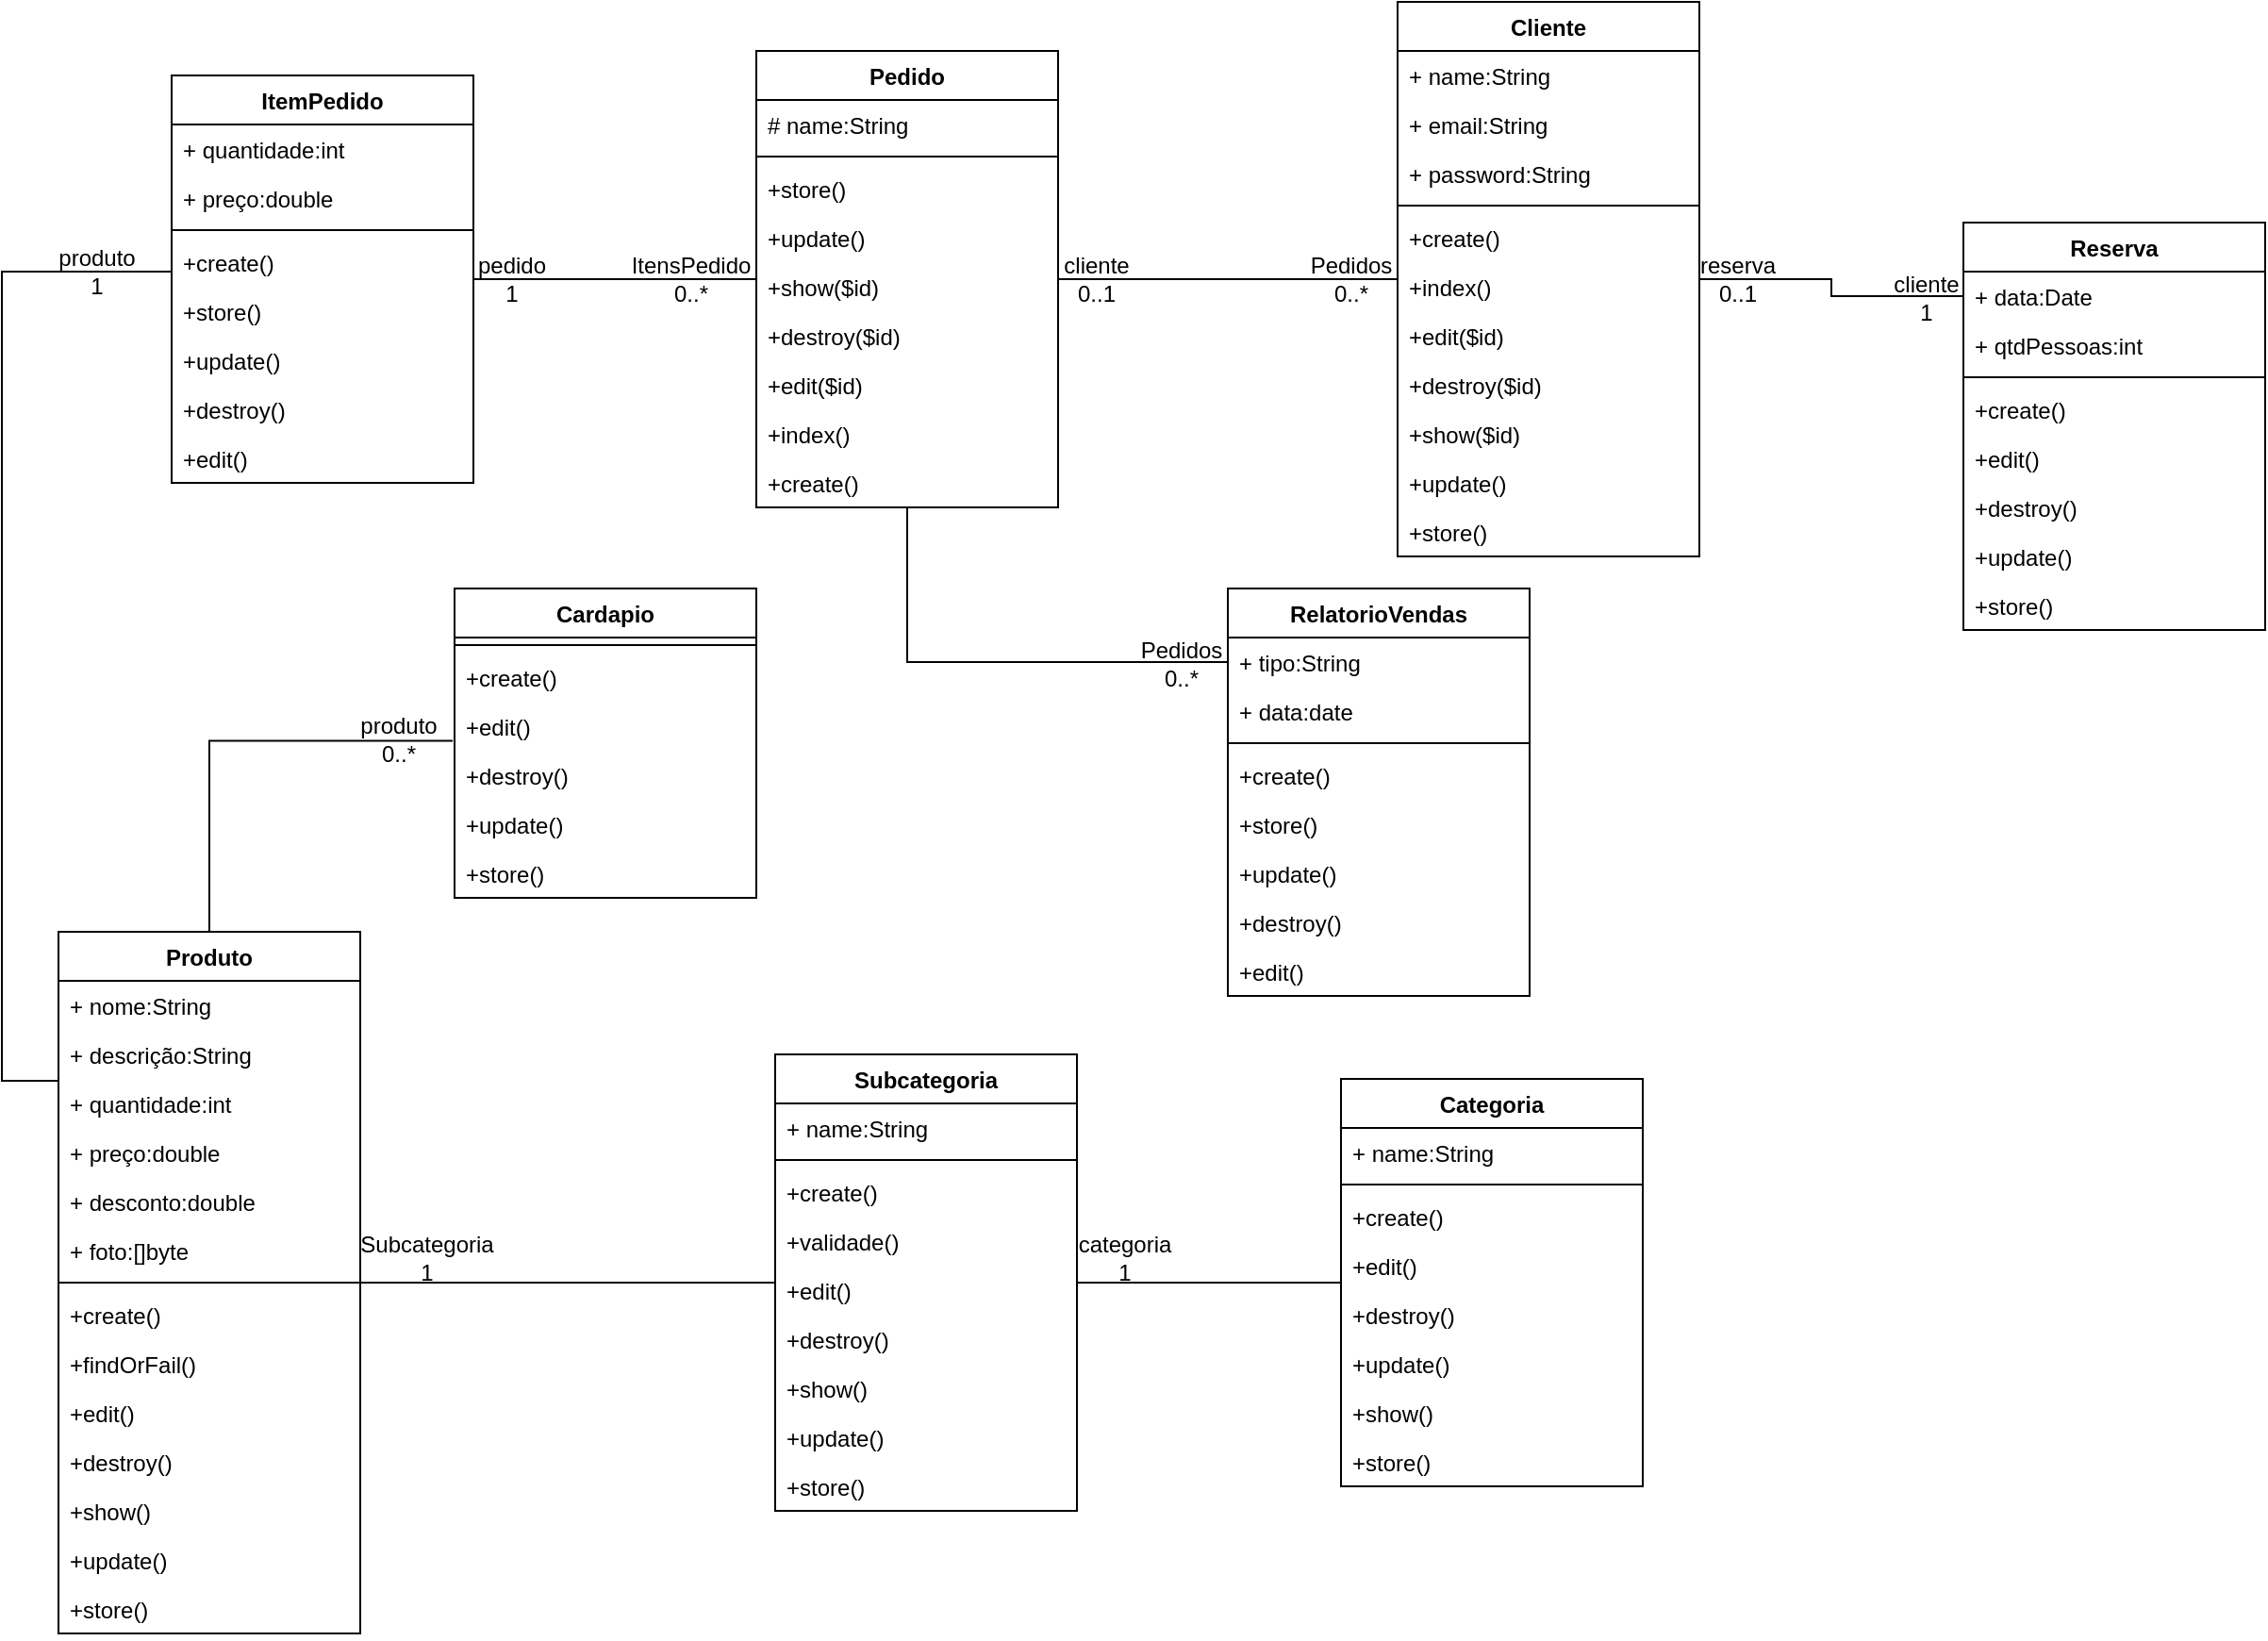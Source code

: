 <mxfile version="24.8.6">
  <diagram name="Página-1" id="J5iWFvrK3EsgheYgqDBt">
    <mxGraphModel dx="1877" dy="522" grid="1" gridSize="10" guides="1" tooltips="1" connect="1" arrows="1" fold="1" page="1" pageScale="1" pageWidth="827" pageHeight="1169" math="0" shadow="0">
      <root>
        <mxCell id="0" />
        <mxCell id="1" parent="0" />
        <mxCell id="fAziACxKbM16neRD7MJt-7" value="Cliente&lt;div&gt;&lt;br&gt;&lt;/div&gt;&lt;div&gt;&lt;br&gt;&lt;/div&gt;" style="swimlane;fontStyle=1;align=center;verticalAlign=top;childLayout=stackLayout;horizontal=1;startSize=26;horizontalStack=0;resizeParent=1;resizeParentMax=0;resizeLast=0;collapsible=1;marginBottom=0;whiteSpace=wrap;html=1;" vertex="1" parent="1">
          <mxGeometry x="640" y="159" width="160" height="294" as="geometry" />
        </mxCell>
        <mxCell id="fAziACxKbM16neRD7MJt-8" value="+ name:String&lt;div&gt;&lt;br&gt;&lt;/div&gt;" style="text;strokeColor=none;fillColor=none;align=left;verticalAlign=top;spacingLeft=4;spacingRight=4;overflow=hidden;rotatable=0;points=[[0,0.5],[1,0.5]];portConstraint=eastwest;whiteSpace=wrap;html=1;" vertex="1" parent="fAziACxKbM16neRD7MJt-7">
          <mxGeometry y="26" width="160" height="26" as="geometry" />
        </mxCell>
        <mxCell id="fAziACxKbM16neRD7MJt-9" value="+ email:String" style="text;strokeColor=none;fillColor=none;align=left;verticalAlign=top;spacingLeft=4;spacingRight=4;overflow=hidden;rotatable=0;points=[[0,0.5],[1,0.5]];portConstraint=eastwest;whiteSpace=wrap;html=1;" vertex="1" parent="fAziACxKbM16neRD7MJt-7">
          <mxGeometry y="52" width="160" height="26" as="geometry" />
        </mxCell>
        <mxCell id="fAziACxKbM16neRD7MJt-10" value="+ password:String" style="text;strokeColor=none;fillColor=none;align=left;verticalAlign=top;spacingLeft=4;spacingRight=4;overflow=hidden;rotatable=0;points=[[0,0.5],[1,0.5]];portConstraint=eastwest;whiteSpace=wrap;html=1;" vertex="1" parent="fAziACxKbM16neRD7MJt-7">
          <mxGeometry y="78" width="160" height="26" as="geometry" />
        </mxCell>
        <mxCell id="fAziACxKbM16neRD7MJt-11" value="" style="line;strokeWidth=1;fillColor=none;align=left;verticalAlign=middle;spacingTop=-1;spacingLeft=3;spacingRight=3;rotatable=0;labelPosition=right;points=[];portConstraint=eastwest;strokeColor=inherit;" vertex="1" parent="fAziACxKbM16neRD7MJt-7">
          <mxGeometry y="104" width="160" height="8" as="geometry" />
        </mxCell>
        <mxCell id="fAziACxKbM16neRD7MJt-127" value="+create()" style="text;strokeColor=none;fillColor=none;align=left;verticalAlign=top;spacingLeft=4;spacingRight=4;overflow=hidden;rotatable=0;points=[[0,0.5],[1,0.5]];portConstraint=eastwest;whiteSpace=wrap;html=1;" vertex="1" parent="fAziACxKbM16neRD7MJt-7">
          <mxGeometry y="112" width="160" height="26" as="geometry" />
        </mxCell>
        <mxCell id="fAziACxKbM16neRD7MJt-126" value="+index&lt;span style=&quot;background-color: initial;&quot;&gt;()&lt;/span&gt;" style="text;strokeColor=none;fillColor=none;align=left;verticalAlign=top;spacingLeft=4;spacingRight=4;overflow=hidden;rotatable=0;points=[[0,0.5],[1,0.5]];portConstraint=eastwest;whiteSpace=wrap;html=1;" vertex="1" parent="fAziACxKbM16neRD7MJt-7">
          <mxGeometry y="138" width="160" height="26" as="geometry" />
        </mxCell>
        <mxCell id="fAziACxKbM16neRD7MJt-125" value="+edit($id)" style="text;strokeColor=none;fillColor=none;align=left;verticalAlign=top;spacingLeft=4;spacingRight=4;overflow=hidden;rotatable=0;points=[[0,0.5],[1,0.5]];portConstraint=eastwest;whiteSpace=wrap;html=1;" vertex="1" parent="fAziACxKbM16neRD7MJt-7">
          <mxGeometry y="164" width="160" height="26" as="geometry" />
        </mxCell>
        <mxCell id="fAziACxKbM16neRD7MJt-124" value="+destroy($id)" style="text;strokeColor=none;fillColor=none;align=left;verticalAlign=top;spacingLeft=4;spacingRight=4;overflow=hidden;rotatable=0;points=[[0,0.5],[1,0.5]];portConstraint=eastwest;whiteSpace=wrap;html=1;" vertex="1" parent="fAziACxKbM16neRD7MJt-7">
          <mxGeometry y="190" width="160" height="26" as="geometry" />
        </mxCell>
        <mxCell id="fAziACxKbM16neRD7MJt-123" value="+show&lt;span style=&quot;background-color: initial;&quot;&gt;($id)&lt;/span&gt;" style="text;strokeColor=none;fillColor=none;align=left;verticalAlign=top;spacingLeft=4;spacingRight=4;overflow=hidden;rotatable=0;points=[[0,0.5],[1,0.5]];portConstraint=eastwest;whiteSpace=wrap;html=1;" vertex="1" parent="fAziACxKbM16neRD7MJt-7">
          <mxGeometry y="216" width="160" height="26" as="geometry" />
        </mxCell>
        <mxCell id="fAziACxKbM16neRD7MJt-122" value="+update&lt;span style=&quot;background-color: initial;&quot;&gt;()&lt;/span&gt;" style="text;strokeColor=none;fillColor=none;align=left;verticalAlign=top;spacingLeft=4;spacingRight=4;overflow=hidden;rotatable=0;points=[[0,0.5],[1,0.5]];portConstraint=eastwest;whiteSpace=wrap;html=1;" vertex="1" parent="fAziACxKbM16neRD7MJt-7">
          <mxGeometry y="242" width="160" height="26" as="geometry" />
        </mxCell>
        <mxCell id="fAziACxKbM16neRD7MJt-121" value="+store&lt;span style=&quot;background-color: initial;&quot;&gt;()&lt;/span&gt;" style="text;strokeColor=none;fillColor=none;align=left;verticalAlign=top;spacingLeft=4;spacingRight=4;overflow=hidden;rotatable=0;points=[[0,0.5],[1,0.5]];portConstraint=eastwest;whiteSpace=wrap;html=1;" vertex="1" parent="fAziACxKbM16neRD7MJt-7">
          <mxGeometry y="268" width="160" height="26" as="geometry" />
        </mxCell>
        <mxCell id="fAziACxKbM16neRD7MJt-85" style="edgeStyle=orthogonalEdgeStyle;rounded=0;orthogonalLoop=1;jettySize=auto;html=1;entryX=0;entryY=0.5;entryDx=0;entryDy=0;endArrow=none;endFill=0;" edge="1" parent="1" source="fAziACxKbM16neRD7MJt-12" target="fAziACxKbM16neRD7MJt-82">
          <mxGeometry relative="1" as="geometry" />
        </mxCell>
        <mxCell id="fAziACxKbM16neRD7MJt-12" value="Pedido" style="swimlane;fontStyle=1;align=center;verticalAlign=top;childLayout=stackLayout;horizontal=1;startSize=26;horizontalStack=0;resizeParent=1;resizeParentMax=0;resizeLast=0;collapsible=1;marginBottom=0;whiteSpace=wrap;html=1;" vertex="1" parent="1">
          <mxGeometry x="300" y="185" width="160" height="242" as="geometry" />
        </mxCell>
        <mxCell id="fAziACxKbM16neRD7MJt-13" value="# name:String&lt;div&gt;&lt;br&gt;&lt;/div&gt;" style="text;strokeColor=none;fillColor=none;align=left;verticalAlign=top;spacingLeft=4;spacingRight=4;overflow=hidden;rotatable=0;points=[[0,0.5],[1,0.5]];portConstraint=eastwest;whiteSpace=wrap;html=1;" vertex="1" parent="fAziACxKbM16neRD7MJt-12">
          <mxGeometry y="26" width="160" height="26" as="geometry" />
        </mxCell>
        <mxCell id="fAziACxKbM16neRD7MJt-16" value="" style="line;strokeWidth=1;fillColor=none;align=left;verticalAlign=middle;spacingTop=-1;spacingLeft=3;spacingRight=3;rotatable=0;labelPosition=right;points=[];portConstraint=eastwest;strokeColor=inherit;" vertex="1" parent="fAziACxKbM16neRD7MJt-12">
          <mxGeometry y="52" width="160" height="8" as="geometry" />
        </mxCell>
        <mxCell id="fAziACxKbM16neRD7MJt-119" value="+store&lt;span style=&quot;background-color: initial;&quot;&gt;()&lt;/span&gt;" style="text;strokeColor=none;fillColor=none;align=left;verticalAlign=top;spacingLeft=4;spacingRight=4;overflow=hidden;rotatable=0;points=[[0,0.5],[1,0.5]];portConstraint=eastwest;whiteSpace=wrap;html=1;" vertex="1" parent="fAziACxKbM16neRD7MJt-12">
          <mxGeometry y="60" width="160" height="26" as="geometry" />
        </mxCell>
        <mxCell id="fAziACxKbM16neRD7MJt-118" value="+update&lt;span style=&quot;background-color: initial;&quot;&gt;()&lt;/span&gt;" style="text;strokeColor=none;fillColor=none;align=left;verticalAlign=top;spacingLeft=4;spacingRight=4;overflow=hidden;rotatable=0;points=[[0,0.5],[1,0.5]];portConstraint=eastwest;whiteSpace=wrap;html=1;" vertex="1" parent="fAziACxKbM16neRD7MJt-12">
          <mxGeometry y="86" width="160" height="26" as="geometry" />
        </mxCell>
        <mxCell id="fAziACxKbM16neRD7MJt-117" value="+show&lt;span style=&quot;background-color: initial;&quot;&gt;($id)&lt;/span&gt;" style="text;strokeColor=none;fillColor=none;align=left;verticalAlign=top;spacingLeft=4;spacingRight=4;overflow=hidden;rotatable=0;points=[[0,0.5],[1,0.5]];portConstraint=eastwest;whiteSpace=wrap;html=1;" vertex="1" parent="fAziACxKbM16neRD7MJt-12">
          <mxGeometry y="112" width="160" height="26" as="geometry" />
        </mxCell>
        <mxCell id="fAziACxKbM16neRD7MJt-116" value="+destroy($id)" style="text;strokeColor=none;fillColor=none;align=left;verticalAlign=top;spacingLeft=4;spacingRight=4;overflow=hidden;rotatable=0;points=[[0,0.5],[1,0.5]];portConstraint=eastwest;whiteSpace=wrap;html=1;" vertex="1" parent="fAziACxKbM16neRD7MJt-12">
          <mxGeometry y="138" width="160" height="26" as="geometry" />
        </mxCell>
        <mxCell id="fAziACxKbM16neRD7MJt-115" value="+edit($id)" style="text;strokeColor=none;fillColor=none;align=left;verticalAlign=top;spacingLeft=4;spacingRight=4;overflow=hidden;rotatable=0;points=[[0,0.5],[1,0.5]];portConstraint=eastwest;whiteSpace=wrap;html=1;" vertex="1" parent="fAziACxKbM16neRD7MJt-12">
          <mxGeometry y="164" width="160" height="26" as="geometry" />
        </mxCell>
        <mxCell id="fAziACxKbM16neRD7MJt-114" value="+index&lt;span style=&quot;background-color: initial;&quot;&gt;()&lt;/span&gt;" style="text;strokeColor=none;fillColor=none;align=left;verticalAlign=top;spacingLeft=4;spacingRight=4;overflow=hidden;rotatable=0;points=[[0,0.5],[1,0.5]];portConstraint=eastwest;whiteSpace=wrap;html=1;" vertex="1" parent="fAziACxKbM16neRD7MJt-12">
          <mxGeometry y="190" width="160" height="26" as="geometry" />
        </mxCell>
        <mxCell id="fAziACxKbM16neRD7MJt-113" value="+create()" style="text;strokeColor=none;fillColor=none;align=left;verticalAlign=top;spacingLeft=4;spacingRight=4;overflow=hidden;rotatable=0;points=[[0,0.5],[1,0.5]];portConstraint=eastwest;whiteSpace=wrap;html=1;" vertex="1" parent="fAziACxKbM16neRD7MJt-12">
          <mxGeometry y="216" width="160" height="26" as="geometry" />
        </mxCell>
        <mxCell id="fAziACxKbM16neRD7MJt-23" style="edgeStyle=orthogonalEdgeStyle;rounded=0;orthogonalLoop=1;jettySize=auto;html=1;endArrow=none;endFill=0;" edge="1" parent="1" source="fAziACxKbM16neRD7MJt-12" target="fAziACxKbM16neRD7MJt-7">
          <mxGeometry relative="1" as="geometry" />
        </mxCell>
        <mxCell id="fAziACxKbM16neRD7MJt-25" value="Pedidos&lt;br&gt;0..*" style="text;html=1;align=center;verticalAlign=middle;resizable=0;points=[];autosize=1;strokeColor=none;fillColor=none;" vertex="1" parent="1">
          <mxGeometry x="580" y="286" width="70" height="40" as="geometry" />
        </mxCell>
        <mxCell id="fAziACxKbM16neRD7MJt-30" style="edgeStyle=orthogonalEdgeStyle;rounded=0;orthogonalLoop=1;jettySize=auto;html=1;entryX=0;entryY=0.5;entryDx=0;entryDy=0;endArrow=none;endFill=0;" edge="1" parent="1" source="fAziACxKbM16neRD7MJt-26" target="fAziACxKbM16neRD7MJt-12">
          <mxGeometry relative="1" as="geometry" />
        </mxCell>
        <mxCell id="fAziACxKbM16neRD7MJt-26" value="ItemPedido" style="swimlane;fontStyle=1;align=center;verticalAlign=top;childLayout=stackLayout;horizontal=1;startSize=26;horizontalStack=0;resizeParent=1;resizeParentMax=0;resizeLast=0;collapsible=1;marginBottom=0;whiteSpace=wrap;html=1;" vertex="1" parent="1">
          <mxGeometry x="-10" y="198" width="160" height="216" as="geometry" />
        </mxCell>
        <mxCell id="fAziACxKbM16neRD7MJt-27" value="&lt;div&gt;+ quantidade:int&lt;/div&gt;" style="text;strokeColor=none;fillColor=none;align=left;verticalAlign=top;spacingLeft=4;spacingRight=4;overflow=hidden;rotatable=0;points=[[0,0.5],[1,0.5]];portConstraint=eastwest;whiteSpace=wrap;html=1;" vertex="1" parent="fAziACxKbM16neRD7MJt-26">
          <mxGeometry y="26" width="160" height="26" as="geometry" />
        </mxCell>
        <mxCell id="fAziACxKbM16neRD7MJt-29" value="&lt;div&gt;+ preço:double&lt;/div&gt;" style="text;strokeColor=none;fillColor=none;align=left;verticalAlign=top;spacingLeft=4;spacingRight=4;overflow=hidden;rotatable=0;points=[[0,0.5],[1,0.5]];portConstraint=eastwest;whiteSpace=wrap;html=1;" vertex="1" parent="fAziACxKbM16neRD7MJt-26">
          <mxGeometry y="52" width="160" height="26" as="geometry" />
        </mxCell>
        <mxCell id="fAziACxKbM16neRD7MJt-28" value="" style="line;strokeWidth=1;fillColor=none;align=left;verticalAlign=middle;spacingTop=-1;spacingLeft=3;spacingRight=3;rotatable=0;labelPosition=right;points=[];portConstraint=eastwest;strokeColor=inherit;" vertex="1" parent="fAziACxKbM16neRD7MJt-26">
          <mxGeometry y="78" width="160" height="8" as="geometry" />
        </mxCell>
        <mxCell id="fAziACxKbM16neRD7MJt-108" value="+create()" style="text;strokeColor=none;fillColor=none;align=left;verticalAlign=top;spacingLeft=4;spacingRight=4;overflow=hidden;rotatable=0;points=[[0,0.5],[1,0.5]];portConstraint=eastwest;whiteSpace=wrap;html=1;" vertex="1" parent="fAziACxKbM16neRD7MJt-26">
          <mxGeometry y="86" width="160" height="26" as="geometry" />
        </mxCell>
        <mxCell id="fAziACxKbM16neRD7MJt-112" value="+store&lt;span style=&quot;background-color: initial;&quot;&gt;()&lt;/span&gt;" style="text;strokeColor=none;fillColor=none;align=left;verticalAlign=top;spacingLeft=4;spacingRight=4;overflow=hidden;rotatable=0;points=[[0,0.5],[1,0.5]];portConstraint=eastwest;whiteSpace=wrap;html=1;" vertex="1" parent="fAziACxKbM16neRD7MJt-26">
          <mxGeometry y="112" width="160" height="26" as="geometry" />
        </mxCell>
        <mxCell id="fAziACxKbM16neRD7MJt-111" value="+update&lt;span style=&quot;background-color: initial;&quot;&gt;()&lt;/span&gt;" style="text;strokeColor=none;fillColor=none;align=left;verticalAlign=top;spacingLeft=4;spacingRight=4;overflow=hidden;rotatable=0;points=[[0,0.5],[1,0.5]];portConstraint=eastwest;whiteSpace=wrap;html=1;" vertex="1" parent="fAziACxKbM16neRD7MJt-26">
          <mxGeometry y="138" width="160" height="26" as="geometry" />
        </mxCell>
        <mxCell id="fAziACxKbM16neRD7MJt-110" value="+destroy()" style="text;strokeColor=none;fillColor=none;align=left;verticalAlign=top;spacingLeft=4;spacingRight=4;overflow=hidden;rotatable=0;points=[[0,0.5],[1,0.5]];portConstraint=eastwest;whiteSpace=wrap;html=1;" vertex="1" parent="fAziACxKbM16neRD7MJt-26">
          <mxGeometry y="164" width="160" height="26" as="geometry" />
        </mxCell>
        <mxCell id="fAziACxKbM16neRD7MJt-109" value="+edit()" style="text;strokeColor=none;fillColor=none;align=left;verticalAlign=top;spacingLeft=4;spacingRight=4;overflow=hidden;rotatable=0;points=[[0,0.5],[1,0.5]];portConstraint=eastwest;whiteSpace=wrap;html=1;" vertex="1" parent="fAziACxKbM16neRD7MJt-26">
          <mxGeometry y="190" width="160" height="26" as="geometry" />
        </mxCell>
        <mxCell id="fAziACxKbM16neRD7MJt-31" value="ItensPedido&lt;br&gt;0..*" style="text;html=1;align=center;verticalAlign=middle;resizable=0;points=[];autosize=1;strokeColor=none;fillColor=none;" vertex="1" parent="1">
          <mxGeometry x="220" y="286" width="90" height="40" as="geometry" />
        </mxCell>
        <mxCell id="fAziACxKbM16neRD7MJt-33" value="pedido&lt;br&gt;1" style="text;html=1;align=center;verticalAlign=middle;resizable=0;points=[];autosize=1;strokeColor=none;fillColor=none;" vertex="1" parent="1">
          <mxGeometry x="140" y="286" width="60" height="40" as="geometry" />
        </mxCell>
        <mxCell id="fAziACxKbM16neRD7MJt-104" style="edgeStyle=orthogonalEdgeStyle;rounded=0;orthogonalLoop=1;jettySize=auto;html=1;endArrow=none;endFill=0;" edge="1" parent="1" source="fAziACxKbM16neRD7MJt-35" target="fAziACxKbM16neRD7MJt-63">
          <mxGeometry relative="1" as="geometry" />
        </mxCell>
        <mxCell id="fAziACxKbM16neRD7MJt-35" value="Produto" style="swimlane;fontStyle=1;align=center;verticalAlign=top;childLayout=stackLayout;horizontal=1;startSize=26;horizontalStack=0;resizeParent=1;resizeParentMax=0;resizeLast=0;collapsible=1;marginBottom=0;whiteSpace=wrap;html=1;" vertex="1" parent="1">
          <mxGeometry x="-70" y="652" width="160" height="372" as="geometry" />
        </mxCell>
        <mxCell id="fAziACxKbM16neRD7MJt-36" value="+ nome:String&lt;div&gt;&lt;br&gt;&lt;/div&gt;" style="text;strokeColor=none;fillColor=none;align=left;verticalAlign=top;spacingLeft=4;spacingRight=4;overflow=hidden;rotatable=0;points=[[0,0.5],[1,0.5]];portConstraint=eastwest;whiteSpace=wrap;html=1;" vertex="1" parent="fAziACxKbM16neRD7MJt-35">
          <mxGeometry y="26" width="160" height="26" as="geometry" />
        </mxCell>
        <mxCell id="fAziACxKbM16neRD7MJt-37" value="+ descrição:String" style="text;strokeColor=none;fillColor=none;align=left;verticalAlign=top;spacingLeft=4;spacingRight=4;overflow=hidden;rotatable=0;points=[[0,0.5],[1,0.5]];portConstraint=eastwest;whiteSpace=wrap;html=1;" vertex="1" parent="fAziACxKbM16neRD7MJt-35">
          <mxGeometry y="52" width="160" height="26" as="geometry" />
        </mxCell>
        <mxCell id="fAziACxKbM16neRD7MJt-38" value="+ quantidade:int" style="text;strokeColor=none;fillColor=none;align=left;verticalAlign=top;spacingLeft=4;spacingRight=4;overflow=hidden;rotatable=0;points=[[0,0.5],[1,0.5]];portConstraint=eastwest;whiteSpace=wrap;html=1;" vertex="1" parent="fAziACxKbM16neRD7MJt-35">
          <mxGeometry y="78" width="160" height="26" as="geometry" />
        </mxCell>
        <mxCell id="fAziACxKbM16neRD7MJt-40" value="+ preço&lt;span style=&quot;background-color: initial;&quot;&gt;:double&lt;/span&gt;" style="text;strokeColor=none;fillColor=none;align=left;verticalAlign=top;spacingLeft=4;spacingRight=4;overflow=hidden;rotatable=0;points=[[0,0.5],[1,0.5]];portConstraint=eastwest;whiteSpace=wrap;html=1;" vertex="1" parent="fAziACxKbM16neRD7MJt-35">
          <mxGeometry y="104" width="160" height="26" as="geometry" />
        </mxCell>
        <mxCell id="fAziACxKbM16neRD7MJt-41" value="+ desconto&lt;span style=&quot;background-color: initial;&quot;&gt;:double&lt;/span&gt;" style="text;strokeColor=none;fillColor=none;align=left;verticalAlign=top;spacingLeft=4;spacingRight=4;overflow=hidden;rotatable=0;points=[[0,0.5],[1,0.5]];portConstraint=eastwest;whiteSpace=wrap;html=1;" vertex="1" parent="fAziACxKbM16neRD7MJt-35">
          <mxGeometry y="130" width="160" height="26" as="geometry" />
        </mxCell>
        <mxCell id="fAziACxKbM16neRD7MJt-42" value="+ foto&lt;span style=&quot;background-color: initial;&quot;&gt;:[]byte&lt;/span&gt;" style="text;strokeColor=none;fillColor=none;align=left;verticalAlign=top;spacingLeft=4;spacingRight=4;overflow=hidden;rotatable=0;points=[[0,0.5],[1,0.5]];portConstraint=eastwest;whiteSpace=wrap;html=1;" vertex="1" parent="fAziACxKbM16neRD7MJt-35">
          <mxGeometry y="156" width="160" height="26" as="geometry" />
        </mxCell>
        <mxCell id="fAziACxKbM16neRD7MJt-39" value="" style="line;strokeWidth=1;fillColor=none;align=left;verticalAlign=middle;spacingTop=-1;spacingLeft=3;spacingRight=3;rotatable=0;labelPosition=right;points=[];portConstraint=eastwest;strokeColor=inherit;" vertex="1" parent="fAziACxKbM16neRD7MJt-35">
          <mxGeometry y="182" width="160" height="8" as="geometry" />
        </mxCell>
        <mxCell id="fAziACxKbM16neRD7MJt-98" value="+create()" style="text;strokeColor=none;fillColor=none;align=left;verticalAlign=top;spacingLeft=4;spacingRight=4;overflow=hidden;rotatable=0;points=[[0,0.5],[1,0.5]];portConstraint=eastwest;whiteSpace=wrap;html=1;" vertex="1" parent="fAziACxKbM16neRD7MJt-35">
          <mxGeometry y="190" width="160" height="26" as="geometry" />
        </mxCell>
        <mxCell id="fAziACxKbM16neRD7MJt-99" value="+findOrFail&lt;span style=&quot;background-color: initial;&quot;&gt;()&lt;/span&gt;" style="text;strokeColor=none;fillColor=none;align=left;verticalAlign=top;spacingLeft=4;spacingRight=4;overflow=hidden;rotatable=0;points=[[0,0.5],[1,0.5]];portConstraint=eastwest;whiteSpace=wrap;html=1;" vertex="1" parent="fAziACxKbM16neRD7MJt-35">
          <mxGeometry y="216" width="160" height="26" as="geometry" />
        </mxCell>
        <mxCell id="fAziACxKbM16neRD7MJt-100" value="+edit()" style="text;strokeColor=none;fillColor=none;align=left;verticalAlign=top;spacingLeft=4;spacingRight=4;overflow=hidden;rotatable=0;points=[[0,0.5],[1,0.5]];portConstraint=eastwest;whiteSpace=wrap;html=1;" vertex="1" parent="fAziACxKbM16neRD7MJt-35">
          <mxGeometry y="242" width="160" height="26" as="geometry" />
        </mxCell>
        <mxCell id="fAziACxKbM16neRD7MJt-101" value="+destroy()" style="text;strokeColor=none;fillColor=none;align=left;verticalAlign=top;spacingLeft=4;spacingRight=4;overflow=hidden;rotatable=0;points=[[0,0.5],[1,0.5]];portConstraint=eastwest;whiteSpace=wrap;html=1;" vertex="1" parent="fAziACxKbM16neRD7MJt-35">
          <mxGeometry y="268" width="160" height="26" as="geometry" />
        </mxCell>
        <mxCell id="fAziACxKbM16neRD7MJt-102" value="+show&lt;span style=&quot;background-color: initial;&quot;&gt;()&lt;/span&gt;" style="text;strokeColor=none;fillColor=none;align=left;verticalAlign=top;spacingLeft=4;spacingRight=4;overflow=hidden;rotatable=0;points=[[0,0.5],[1,0.5]];portConstraint=eastwest;whiteSpace=wrap;html=1;" vertex="1" parent="fAziACxKbM16neRD7MJt-35">
          <mxGeometry y="294" width="160" height="26" as="geometry" />
        </mxCell>
        <mxCell id="fAziACxKbM16neRD7MJt-103" value="+update&lt;span style=&quot;background-color: initial;&quot;&gt;()&lt;/span&gt;" style="text;strokeColor=none;fillColor=none;align=left;verticalAlign=top;spacingLeft=4;spacingRight=4;overflow=hidden;rotatable=0;points=[[0,0.5],[1,0.5]];portConstraint=eastwest;whiteSpace=wrap;html=1;" vertex="1" parent="fAziACxKbM16neRD7MJt-35">
          <mxGeometry y="320" width="160" height="26" as="geometry" />
        </mxCell>
        <mxCell id="fAziACxKbM16neRD7MJt-105" value="+store&lt;span style=&quot;background-color: initial;&quot;&gt;()&lt;/span&gt;" style="text;strokeColor=none;fillColor=none;align=left;verticalAlign=top;spacingLeft=4;spacingRight=4;overflow=hidden;rotatable=0;points=[[0,0.5],[1,0.5]];portConstraint=eastwest;whiteSpace=wrap;html=1;" vertex="1" parent="fAziACxKbM16neRD7MJt-35">
          <mxGeometry y="346" width="160" height="26" as="geometry" />
        </mxCell>
        <mxCell id="fAziACxKbM16neRD7MJt-45" value="" style="edgeStyle=orthogonalEdgeStyle;rounded=0;orthogonalLoop=1;jettySize=auto;html=1;exitX=0;exitY=0.5;exitDx=0;exitDy=0;endArrow=none;endFill=0;" edge="1" parent="1" source="fAziACxKbM16neRD7MJt-38" target="fAziACxKbM16neRD7MJt-26">
          <mxGeometry relative="1" as="geometry">
            <mxPoint x="-10" y="531" as="sourcePoint" />
            <mxPoint x="-10" y="302" as="targetPoint" />
            <Array as="points">
              <mxPoint x="-70" y="731" />
              <mxPoint x="-100" y="731" />
              <mxPoint x="-100" y="302" />
            </Array>
          </mxGeometry>
        </mxCell>
        <mxCell id="fAziACxKbM16neRD7MJt-44" value="produto&lt;br&gt;1" style="text;html=1;align=center;verticalAlign=middle;resizable=0;points=[];autosize=1;strokeColor=none;fillColor=none;" vertex="1" parent="1">
          <mxGeometry x="-80" y="282" width="60" height="40" as="geometry" />
        </mxCell>
        <mxCell id="fAziACxKbM16neRD7MJt-67" style="edgeStyle=orthogonalEdgeStyle;rounded=0;orthogonalLoop=1;jettySize=auto;html=1;endArrow=none;endFill=0;" edge="1" parent="1" source="fAziACxKbM16neRD7MJt-56" target="fAziACxKbM16neRD7MJt-63">
          <mxGeometry relative="1" as="geometry" />
        </mxCell>
        <mxCell id="fAziACxKbM16neRD7MJt-56" value="Categoria" style="swimlane;fontStyle=1;align=center;verticalAlign=top;childLayout=stackLayout;horizontal=1;startSize=26;horizontalStack=0;resizeParent=1;resizeParentMax=0;resizeLast=0;collapsible=1;marginBottom=0;whiteSpace=wrap;html=1;" vertex="1" parent="1">
          <mxGeometry x="610" y="730" width="160" height="216" as="geometry" />
        </mxCell>
        <mxCell id="fAziACxKbM16neRD7MJt-57" value="+ name:String" style="text;strokeColor=none;fillColor=none;align=left;verticalAlign=top;spacingLeft=4;spacingRight=4;overflow=hidden;rotatable=0;points=[[0,0.5],[1,0.5]];portConstraint=eastwest;whiteSpace=wrap;html=1;" vertex="1" parent="fAziACxKbM16neRD7MJt-56">
          <mxGeometry y="26" width="160" height="26" as="geometry" />
        </mxCell>
        <mxCell id="fAziACxKbM16neRD7MJt-58" value="" style="line;strokeWidth=1;fillColor=none;align=left;verticalAlign=middle;spacingTop=-1;spacingLeft=3;spacingRight=3;rotatable=0;labelPosition=right;points=[];portConstraint=eastwest;strokeColor=inherit;" vertex="1" parent="fAziACxKbM16neRD7MJt-56">
          <mxGeometry y="52" width="160" height="8" as="geometry" />
        </mxCell>
        <mxCell id="fAziACxKbM16neRD7MJt-87" value="+create()" style="text;strokeColor=none;fillColor=none;align=left;verticalAlign=top;spacingLeft=4;spacingRight=4;overflow=hidden;rotatable=0;points=[[0,0.5],[1,0.5]];portConstraint=eastwest;whiteSpace=wrap;html=1;" vertex="1" parent="fAziACxKbM16neRD7MJt-56">
          <mxGeometry y="60" width="160" height="26" as="geometry" />
        </mxCell>
        <mxCell id="fAziACxKbM16neRD7MJt-88" value="+edit()" style="text;strokeColor=none;fillColor=none;align=left;verticalAlign=top;spacingLeft=4;spacingRight=4;overflow=hidden;rotatable=0;points=[[0,0.5],[1,0.5]];portConstraint=eastwest;whiteSpace=wrap;html=1;" vertex="1" parent="fAziACxKbM16neRD7MJt-56">
          <mxGeometry y="86" width="160" height="26" as="geometry" />
        </mxCell>
        <mxCell id="fAziACxKbM16neRD7MJt-89" value="+destroy()" style="text;strokeColor=none;fillColor=none;align=left;verticalAlign=top;spacingLeft=4;spacingRight=4;overflow=hidden;rotatable=0;points=[[0,0.5],[1,0.5]];portConstraint=eastwest;whiteSpace=wrap;html=1;" vertex="1" parent="fAziACxKbM16neRD7MJt-56">
          <mxGeometry y="112" width="160" height="26" as="geometry" />
        </mxCell>
        <mxCell id="fAziACxKbM16neRD7MJt-90" value="+update&lt;span style=&quot;background-color: initial;&quot;&gt;()&lt;/span&gt;" style="text;strokeColor=none;fillColor=none;align=left;verticalAlign=top;spacingLeft=4;spacingRight=4;overflow=hidden;rotatable=0;points=[[0,0.5],[1,0.5]];portConstraint=eastwest;whiteSpace=wrap;html=1;" vertex="1" parent="fAziACxKbM16neRD7MJt-56">
          <mxGeometry y="138" width="160" height="26" as="geometry" />
        </mxCell>
        <mxCell id="fAziACxKbM16neRD7MJt-91" value="+show&lt;span style=&quot;background-color: initial;&quot;&gt;()&lt;/span&gt;" style="text;strokeColor=none;fillColor=none;align=left;verticalAlign=top;spacingLeft=4;spacingRight=4;overflow=hidden;rotatable=0;points=[[0,0.5],[1,0.5]];portConstraint=eastwest;whiteSpace=wrap;html=1;" vertex="1" parent="fAziACxKbM16neRD7MJt-56">
          <mxGeometry y="164" width="160" height="26" as="geometry" />
        </mxCell>
        <mxCell id="fAziACxKbM16neRD7MJt-107" value="+store&lt;span style=&quot;background-color: initial;&quot;&gt;()&lt;/span&gt;" style="text;strokeColor=none;fillColor=none;align=left;verticalAlign=top;spacingLeft=4;spacingRight=4;overflow=hidden;rotatable=0;points=[[0,0.5],[1,0.5]];portConstraint=eastwest;whiteSpace=wrap;html=1;" vertex="1" parent="fAziACxKbM16neRD7MJt-56">
          <mxGeometry y="190" width="160" height="26" as="geometry" />
        </mxCell>
        <mxCell id="fAziACxKbM16neRD7MJt-60" value="Subcategoria&lt;br&gt;1" style="text;html=1;align=center;verticalAlign=middle;resizable=0;points=[];autosize=1;strokeColor=none;fillColor=none;" vertex="1" parent="1">
          <mxGeometry x="80" y="805" width="90" height="40" as="geometry" />
        </mxCell>
        <mxCell id="fAziACxKbM16neRD7MJt-63" value="Subcategoria" style="swimlane;fontStyle=1;align=center;verticalAlign=top;childLayout=stackLayout;horizontal=1;startSize=26;horizontalStack=0;resizeParent=1;resizeParentMax=0;resizeLast=0;collapsible=1;marginBottom=0;whiteSpace=wrap;html=1;" vertex="1" parent="1">
          <mxGeometry x="310" y="717" width="160" height="242" as="geometry" />
        </mxCell>
        <mxCell id="fAziACxKbM16neRD7MJt-64" value="+ name:String&lt;div&gt;&lt;br&gt;&lt;/div&gt;" style="text;strokeColor=none;fillColor=none;align=left;verticalAlign=top;spacingLeft=4;spacingRight=4;overflow=hidden;rotatable=0;points=[[0,0.5],[1,0.5]];portConstraint=eastwest;whiteSpace=wrap;html=1;" vertex="1" parent="fAziACxKbM16neRD7MJt-63">
          <mxGeometry y="26" width="160" height="26" as="geometry" />
        </mxCell>
        <mxCell id="fAziACxKbM16neRD7MJt-65" value="" style="line;strokeWidth=1;fillColor=none;align=left;verticalAlign=middle;spacingTop=-1;spacingLeft=3;spacingRight=3;rotatable=0;labelPosition=right;points=[];portConstraint=eastwest;strokeColor=inherit;" vertex="1" parent="fAziACxKbM16neRD7MJt-63">
          <mxGeometry y="52" width="160" height="8" as="geometry" />
        </mxCell>
        <mxCell id="fAziACxKbM16neRD7MJt-92" value="+create()" style="text;strokeColor=none;fillColor=none;align=left;verticalAlign=top;spacingLeft=4;spacingRight=4;overflow=hidden;rotatable=0;points=[[0,0.5],[1,0.5]];portConstraint=eastwest;whiteSpace=wrap;html=1;" vertex="1" parent="fAziACxKbM16neRD7MJt-63">
          <mxGeometry y="60" width="160" height="26" as="geometry" />
        </mxCell>
        <mxCell id="fAziACxKbM16neRD7MJt-97" value="+validade&lt;span style=&quot;background-color: initial;&quot;&gt;()&lt;/span&gt;" style="text;strokeColor=none;fillColor=none;align=left;verticalAlign=top;spacingLeft=4;spacingRight=4;overflow=hidden;rotatable=0;points=[[0,0.5],[1,0.5]];portConstraint=eastwest;whiteSpace=wrap;html=1;" vertex="1" parent="fAziACxKbM16neRD7MJt-63">
          <mxGeometry y="86" width="160" height="26" as="geometry" />
        </mxCell>
        <mxCell id="fAziACxKbM16neRD7MJt-93" value="+edit()" style="text;strokeColor=none;fillColor=none;align=left;verticalAlign=top;spacingLeft=4;spacingRight=4;overflow=hidden;rotatable=0;points=[[0,0.5],[1,0.5]];portConstraint=eastwest;whiteSpace=wrap;html=1;" vertex="1" parent="fAziACxKbM16neRD7MJt-63">
          <mxGeometry y="112" width="160" height="26" as="geometry" />
        </mxCell>
        <mxCell id="fAziACxKbM16neRD7MJt-94" value="+destroy()" style="text;strokeColor=none;fillColor=none;align=left;verticalAlign=top;spacingLeft=4;spacingRight=4;overflow=hidden;rotatable=0;points=[[0,0.5],[1,0.5]];portConstraint=eastwest;whiteSpace=wrap;html=1;" vertex="1" parent="fAziACxKbM16neRD7MJt-63">
          <mxGeometry y="138" width="160" height="26" as="geometry" />
        </mxCell>
        <mxCell id="fAziACxKbM16neRD7MJt-96" value="+show&lt;span style=&quot;background-color: initial;&quot;&gt;()&lt;/span&gt;" style="text;strokeColor=none;fillColor=none;align=left;verticalAlign=top;spacingLeft=4;spacingRight=4;overflow=hidden;rotatable=0;points=[[0,0.5],[1,0.5]];portConstraint=eastwest;whiteSpace=wrap;html=1;" vertex="1" parent="fAziACxKbM16neRD7MJt-63">
          <mxGeometry y="164" width="160" height="26" as="geometry" />
        </mxCell>
        <mxCell id="fAziACxKbM16neRD7MJt-95" value="+update&lt;span style=&quot;background-color: initial;&quot;&gt;()&lt;/span&gt;" style="text;strokeColor=none;fillColor=none;align=left;verticalAlign=top;spacingLeft=4;spacingRight=4;overflow=hidden;rotatable=0;points=[[0,0.5],[1,0.5]];portConstraint=eastwest;whiteSpace=wrap;html=1;" vertex="1" parent="fAziACxKbM16neRD7MJt-63">
          <mxGeometry y="190" width="160" height="26" as="geometry" />
        </mxCell>
        <mxCell id="fAziACxKbM16neRD7MJt-106" value="+store&lt;span style=&quot;background-color: initial;&quot;&gt;()&lt;/span&gt;" style="text;strokeColor=none;fillColor=none;align=left;verticalAlign=top;spacingLeft=4;spacingRight=4;overflow=hidden;rotatable=0;points=[[0,0.5],[1,0.5]];portConstraint=eastwest;whiteSpace=wrap;html=1;" vertex="1" parent="fAziACxKbM16neRD7MJt-63">
          <mxGeometry y="216" width="160" height="26" as="geometry" />
        </mxCell>
        <mxCell id="fAziACxKbM16neRD7MJt-68" value="categoria&lt;br&gt;1" style="text;html=1;align=center;verticalAlign=middle;resizable=0;points=[];autosize=1;strokeColor=none;fillColor=none;" vertex="1" parent="1">
          <mxGeometry x="460" y="805" width="70" height="40" as="geometry" />
        </mxCell>
        <mxCell id="fAziACxKbM16neRD7MJt-69" value="Cardapio" style="swimlane;fontStyle=1;align=center;verticalAlign=top;childLayout=stackLayout;horizontal=1;startSize=26;horizontalStack=0;resizeParent=1;resizeParentMax=0;resizeLast=0;collapsible=1;marginBottom=0;whiteSpace=wrap;html=1;" vertex="1" parent="1">
          <mxGeometry x="140" y="470" width="160" height="164" as="geometry" />
        </mxCell>
        <mxCell id="fAziACxKbM16neRD7MJt-71" value="" style="line;strokeWidth=1;fillColor=none;align=left;verticalAlign=middle;spacingTop=-1;spacingLeft=3;spacingRight=3;rotatable=0;labelPosition=right;points=[];portConstraint=eastwest;strokeColor=inherit;" vertex="1" parent="fAziACxKbM16neRD7MJt-69">
          <mxGeometry y="26" width="160" height="8" as="geometry" />
        </mxCell>
        <mxCell id="fAziACxKbM16neRD7MJt-128" value="+create()" style="text;strokeColor=none;fillColor=none;align=left;verticalAlign=top;spacingLeft=4;spacingRight=4;overflow=hidden;rotatable=0;points=[[0,0.5],[1,0.5]];portConstraint=eastwest;whiteSpace=wrap;html=1;" vertex="1" parent="fAziACxKbM16neRD7MJt-69">
          <mxGeometry y="34" width="160" height="26" as="geometry" />
        </mxCell>
        <mxCell id="fAziACxKbM16neRD7MJt-132" value="+edit()" style="text;strokeColor=none;fillColor=none;align=left;verticalAlign=top;spacingLeft=4;spacingRight=4;overflow=hidden;rotatable=0;points=[[0,0.5],[1,0.5]];portConstraint=eastwest;whiteSpace=wrap;html=1;" vertex="1" parent="fAziACxKbM16neRD7MJt-69">
          <mxGeometry y="60" width="160" height="26" as="geometry" />
        </mxCell>
        <mxCell id="fAziACxKbM16neRD7MJt-131" value="+destroy()" style="text;strokeColor=none;fillColor=none;align=left;verticalAlign=top;spacingLeft=4;spacingRight=4;overflow=hidden;rotatable=0;points=[[0,0.5],[1,0.5]];portConstraint=eastwest;whiteSpace=wrap;html=1;" vertex="1" parent="fAziACxKbM16neRD7MJt-69">
          <mxGeometry y="86" width="160" height="26" as="geometry" />
        </mxCell>
        <mxCell id="fAziACxKbM16neRD7MJt-130" value="+update&lt;span style=&quot;background-color: initial;&quot;&gt;()&lt;/span&gt;" style="text;strokeColor=none;fillColor=none;align=left;verticalAlign=top;spacingLeft=4;spacingRight=4;overflow=hidden;rotatable=0;points=[[0,0.5],[1,0.5]];portConstraint=eastwest;whiteSpace=wrap;html=1;" vertex="1" parent="fAziACxKbM16neRD7MJt-69">
          <mxGeometry y="112" width="160" height="26" as="geometry" />
        </mxCell>
        <mxCell id="fAziACxKbM16neRD7MJt-129" value="+store&lt;span style=&quot;background-color: initial;&quot;&gt;()&lt;/span&gt;" style="text;strokeColor=none;fillColor=none;align=left;verticalAlign=top;spacingLeft=4;spacingRight=4;overflow=hidden;rotatable=0;points=[[0,0.5],[1,0.5]];portConstraint=eastwest;whiteSpace=wrap;html=1;" vertex="1" parent="fAziACxKbM16neRD7MJt-69">
          <mxGeometry y="138" width="160" height="26" as="geometry" />
        </mxCell>
        <mxCell id="fAziACxKbM16neRD7MJt-74" value="Reserva" style="swimlane;fontStyle=1;align=center;verticalAlign=top;childLayout=stackLayout;horizontal=1;startSize=26;horizontalStack=0;resizeParent=1;resizeParentMax=0;resizeLast=0;collapsible=1;marginBottom=0;whiteSpace=wrap;html=1;" vertex="1" parent="1">
          <mxGeometry x="940" y="276" width="160" height="216" as="geometry" />
        </mxCell>
        <mxCell id="fAziACxKbM16neRD7MJt-75" value="&lt;div&gt;+ data:Date&lt;/div&gt;" style="text;strokeColor=none;fillColor=none;align=left;verticalAlign=top;spacingLeft=4;spacingRight=4;overflow=hidden;rotatable=0;points=[[0,0.5],[1,0.5]];portConstraint=eastwest;whiteSpace=wrap;html=1;" vertex="1" parent="fAziACxKbM16neRD7MJt-74">
          <mxGeometry y="26" width="160" height="26" as="geometry" />
        </mxCell>
        <mxCell id="fAziACxKbM16neRD7MJt-76" value="&lt;div&gt;+ qtdPessoas:int&lt;/div&gt;" style="text;strokeColor=none;fillColor=none;align=left;verticalAlign=top;spacingLeft=4;spacingRight=4;overflow=hidden;rotatable=0;points=[[0,0.5],[1,0.5]];portConstraint=eastwest;whiteSpace=wrap;html=1;" vertex="1" parent="fAziACxKbM16neRD7MJt-74">
          <mxGeometry y="52" width="160" height="26" as="geometry" />
        </mxCell>
        <mxCell id="fAziACxKbM16neRD7MJt-77" value="" style="line;strokeWidth=1;fillColor=none;align=left;verticalAlign=middle;spacingTop=-1;spacingLeft=3;spacingRight=3;rotatable=0;labelPosition=right;points=[];portConstraint=eastwest;strokeColor=inherit;" vertex="1" parent="fAziACxKbM16neRD7MJt-74">
          <mxGeometry y="78" width="160" height="8" as="geometry" />
        </mxCell>
        <mxCell id="fAziACxKbM16neRD7MJt-139" value="+create()" style="text;strokeColor=none;fillColor=none;align=left;verticalAlign=top;spacingLeft=4;spacingRight=4;overflow=hidden;rotatable=0;points=[[0,0.5],[1,0.5]];portConstraint=eastwest;whiteSpace=wrap;html=1;" vertex="1" parent="fAziACxKbM16neRD7MJt-74">
          <mxGeometry y="86" width="160" height="26" as="geometry" />
        </mxCell>
        <mxCell id="fAziACxKbM16neRD7MJt-143" value="+edit()" style="text;strokeColor=none;fillColor=none;align=left;verticalAlign=top;spacingLeft=4;spacingRight=4;overflow=hidden;rotatable=0;points=[[0,0.5],[1,0.5]];portConstraint=eastwest;whiteSpace=wrap;html=1;" vertex="1" parent="fAziACxKbM16neRD7MJt-74">
          <mxGeometry y="112" width="160" height="26" as="geometry" />
        </mxCell>
        <mxCell id="fAziACxKbM16neRD7MJt-142" value="+destroy()" style="text;strokeColor=none;fillColor=none;align=left;verticalAlign=top;spacingLeft=4;spacingRight=4;overflow=hidden;rotatable=0;points=[[0,0.5],[1,0.5]];portConstraint=eastwest;whiteSpace=wrap;html=1;" vertex="1" parent="fAziACxKbM16neRD7MJt-74">
          <mxGeometry y="138" width="160" height="26" as="geometry" />
        </mxCell>
        <mxCell id="fAziACxKbM16neRD7MJt-141" value="+update&lt;span style=&quot;background-color: initial;&quot;&gt;()&lt;/span&gt;" style="text;strokeColor=none;fillColor=none;align=left;verticalAlign=top;spacingLeft=4;spacingRight=4;overflow=hidden;rotatable=0;points=[[0,0.5],[1,0.5]];portConstraint=eastwest;whiteSpace=wrap;html=1;" vertex="1" parent="fAziACxKbM16neRD7MJt-74">
          <mxGeometry y="164" width="160" height="26" as="geometry" />
        </mxCell>
        <mxCell id="fAziACxKbM16neRD7MJt-140" value="+store&lt;span style=&quot;background-color: initial;&quot;&gt;()&lt;/span&gt;" style="text;strokeColor=none;fillColor=none;align=left;verticalAlign=top;spacingLeft=4;spacingRight=4;overflow=hidden;rotatable=0;points=[[0,0.5],[1,0.5]];portConstraint=eastwest;whiteSpace=wrap;html=1;" vertex="1" parent="fAziACxKbM16neRD7MJt-74">
          <mxGeometry y="190" width="160" height="26" as="geometry" />
        </mxCell>
        <mxCell id="fAziACxKbM16neRD7MJt-78" style="edgeStyle=orthogonalEdgeStyle;rounded=0;orthogonalLoop=1;jettySize=auto;html=1;endArrow=none;endFill=0;" edge="1" parent="1" source="fAziACxKbM16neRD7MJt-7" target="fAziACxKbM16neRD7MJt-75">
          <mxGeometry relative="1" as="geometry" />
        </mxCell>
        <mxCell id="fAziACxKbM16neRD7MJt-79" value="cliente&lt;br&gt;1" style="text;html=1;align=center;verticalAlign=middle;resizable=0;points=[];autosize=1;strokeColor=none;fillColor=none;" vertex="1" parent="1">
          <mxGeometry x="890" y="296" width="60" height="40" as="geometry" />
        </mxCell>
        <mxCell id="fAziACxKbM16neRD7MJt-80" value="reserva&lt;br&gt;0..1" style="text;html=1;align=center;verticalAlign=middle;resizable=0;points=[];autosize=1;strokeColor=none;fillColor=none;" vertex="1" parent="1">
          <mxGeometry x="790" y="286" width="60" height="40" as="geometry" />
        </mxCell>
        <mxCell id="fAziACxKbM16neRD7MJt-81" value="RelatorioVendas" style="swimlane;fontStyle=1;align=center;verticalAlign=top;childLayout=stackLayout;horizontal=1;startSize=26;horizontalStack=0;resizeParent=1;resizeParentMax=0;resizeLast=0;collapsible=1;marginBottom=0;whiteSpace=wrap;html=1;" vertex="1" parent="1">
          <mxGeometry x="550" y="470" width="160" height="216" as="geometry" />
        </mxCell>
        <mxCell id="fAziACxKbM16neRD7MJt-82" value="+ tipo:&lt;span style=&quot;background-color: initial;&quot;&gt;String&lt;/span&gt;&lt;div&gt;&lt;div&gt;&lt;br&gt;&lt;/div&gt;&lt;/div&gt;" style="text;strokeColor=none;fillColor=none;align=left;verticalAlign=top;spacingLeft=4;spacingRight=4;overflow=hidden;rotatable=0;points=[[0,0.5],[1,0.5]];portConstraint=eastwest;whiteSpace=wrap;html=1;" vertex="1" parent="fAziACxKbM16neRD7MJt-81">
          <mxGeometry y="26" width="160" height="26" as="geometry" />
        </mxCell>
        <mxCell id="fAziACxKbM16neRD7MJt-84" value="+ data:&lt;span style=&quot;background-color: initial;&quot;&gt;date&lt;/span&gt;&lt;div&gt;&lt;div&gt;&lt;br&gt;&lt;/div&gt;&lt;/div&gt;" style="text;strokeColor=none;fillColor=none;align=left;verticalAlign=top;spacingLeft=4;spacingRight=4;overflow=hidden;rotatable=0;points=[[0,0.5],[1,0.5]];portConstraint=eastwest;whiteSpace=wrap;html=1;" vertex="1" parent="fAziACxKbM16neRD7MJt-81">
          <mxGeometry y="52" width="160" height="26" as="geometry" />
        </mxCell>
        <mxCell id="fAziACxKbM16neRD7MJt-83" value="" style="line;strokeWidth=1;fillColor=none;align=left;verticalAlign=middle;spacingTop=-1;spacingLeft=3;spacingRight=3;rotatable=0;labelPosition=right;points=[];portConstraint=eastwest;strokeColor=inherit;" vertex="1" parent="fAziACxKbM16neRD7MJt-81">
          <mxGeometry y="78" width="160" height="8" as="geometry" />
        </mxCell>
        <mxCell id="fAziACxKbM16neRD7MJt-133" value="+create()" style="text;strokeColor=none;fillColor=none;align=left;verticalAlign=top;spacingLeft=4;spacingRight=4;overflow=hidden;rotatable=0;points=[[0,0.5],[1,0.5]];portConstraint=eastwest;whiteSpace=wrap;html=1;" vertex="1" parent="fAziACxKbM16neRD7MJt-81">
          <mxGeometry y="86" width="160" height="26" as="geometry" />
        </mxCell>
        <mxCell id="fAziACxKbM16neRD7MJt-134" value="+store&lt;span style=&quot;background-color: initial;&quot;&gt;()&lt;/span&gt;" style="text;strokeColor=none;fillColor=none;align=left;verticalAlign=top;spacingLeft=4;spacingRight=4;overflow=hidden;rotatable=0;points=[[0,0.5],[1,0.5]];portConstraint=eastwest;whiteSpace=wrap;html=1;" vertex="1" parent="fAziACxKbM16neRD7MJt-81">
          <mxGeometry y="112" width="160" height="26" as="geometry" />
        </mxCell>
        <mxCell id="fAziACxKbM16neRD7MJt-135" value="+update&lt;span style=&quot;background-color: initial;&quot;&gt;()&lt;/span&gt;" style="text;strokeColor=none;fillColor=none;align=left;verticalAlign=top;spacingLeft=4;spacingRight=4;overflow=hidden;rotatable=0;points=[[0,0.5],[1,0.5]];portConstraint=eastwest;whiteSpace=wrap;html=1;" vertex="1" parent="fAziACxKbM16neRD7MJt-81">
          <mxGeometry y="138" width="160" height="26" as="geometry" />
        </mxCell>
        <mxCell id="fAziACxKbM16neRD7MJt-136" value="+destroy()" style="text;strokeColor=none;fillColor=none;align=left;verticalAlign=top;spacingLeft=4;spacingRight=4;overflow=hidden;rotatable=0;points=[[0,0.5],[1,0.5]];portConstraint=eastwest;whiteSpace=wrap;html=1;" vertex="1" parent="fAziACxKbM16neRD7MJt-81">
          <mxGeometry y="164" width="160" height="26" as="geometry" />
        </mxCell>
        <mxCell id="fAziACxKbM16neRD7MJt-137" value="+edit()" style="text;strokeColor=none;fillColor=none;align=left;verticalAlign=top;spacingLeft=4;spacingRight=4;overflow=hidden;rotatable=0;points=[[0,0.5],[1,0.5]];portConstraint=eastwest;whiteSpace=wrap;html=1;" vertex="1" parent="fAziACxKbM16neRD7MJt-81">
          <mxGeometry y="190" width="160" height="26" as="geometry" />
        </mxCell>
        <mxCell id="fAziACxKbM16neRD7MJt-86" value="Pedidos&lt;br&gt;0..*" style="text;html=1;align=center;verticalAlign=middle;resizable=0;points=[];autosize=1;strokeColor=none;fillColor=none;" vertex="1" parent="1">
          <mxGeometry x="490" y="490" width="70" height="40" as="geometry" />
        </mxCell>
        <mxCell id="fAziACxKbM16neRD7MJt-24" value="cliente&lt;br&gt;0..1" style="text;html=1;align=center;verticalAlign=middle;resizable=0;points=[];autosize=1;strokeColor=none;fillColor=none;" vertex="1" parent="1">
          <mxGeometry x="450" y="286" width="60" height="40" as="geometry" />
        </mxCell>
        <mxCell id="fAziACxKbM16neRD7MJt-138" value="" style="edgeStyle=orthogonalEdgeStyle;rounded=0;orthogonalLoop=1;jettySize=auto;html=1;endArrow=none;endFill=0;exitX=0.5;exitY=0;exitDx=0;exitDy=0;entryX=-0.006;entryY=0.8;entryDx=0;entryDy=0;entryPerimeter=0;" edge="1" parent="1" source="fAziACxKbM16neRD7MJt-35" target="fAziACxKbM16neRD7MJt-132">
          <mxGeometry relative="1" as="geometry">
            <mxPoint x="10" y="652" as="sourcePoint" />
            <mxPoint x="140" y="552" as="targetPoint" />
          </mxGeometry>
        </mxCell>
        <mxCell id="fAziACxKbM16neRD7MJt-73" value="produto&lt;br&gt;0..*" style="text;html=1;align=center;verticalAlign=middle;resizable=0;points=[];autosize=1;strokeColor=none;fillColor=none;" vertex="1" parent="1">
          <mxGeometry x="80" y="530" width="60" height="40" as="geometry" />
        </mxCell>
      </root>
    </mxGraphModel>
  </diagram>
</mxfile>
